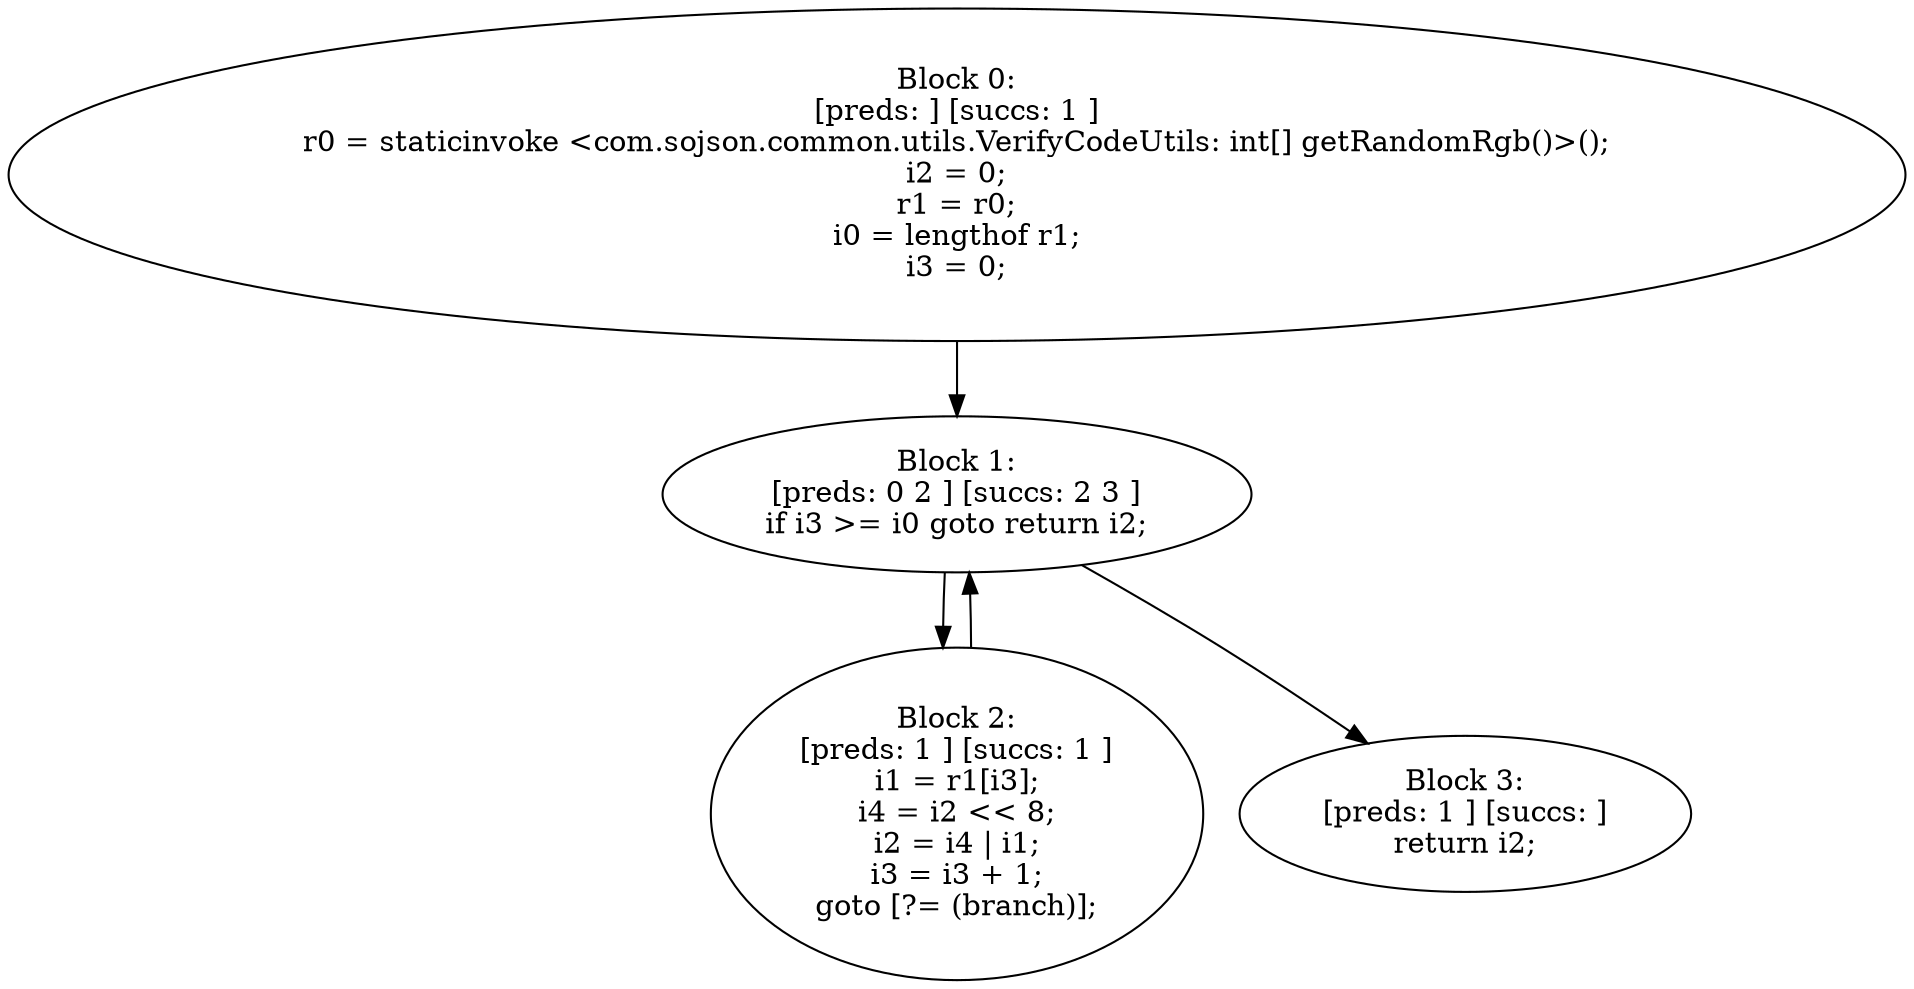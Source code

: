digraph "unitGraph" {
    "Block 0:
[preds: ] [succs: 1 ]
r0 = staticinvoke <com.sojson.common.utils.VerifyCodeUtils: int[] getRandomRgb()>();
i2 = 0;
r1 = r0;
i0 = lengthof r1;
i3 = 0;
"
    "Block 1:
[preds: 0 2 ] [succs: 2 3 ]
if i3 >= i0 goto return i2;
"
    "Block 2:
[preds: 1 ] [succs: 1 ]
i1 = r1[i3];
i4 = i2 << 8;
i2 = i4 | i1;
i3 = i3 + 1;
goto [?= (branch)];
"
    "Block 3:
[preds: 1 ] [succs: ]
return i2;
"
    "Block 0:
[preds: ] [succs: 1 ]
r0 = staticinvoke <com.sojson.common.utils.VerifyCodeUtils: int[] getRandomRgb()>();
i2 = 0;
r1 = r0;
i0 = lengthof r1;
i3 = 0;
"->"Block 1:
[preds: 0 2 ] [succs: 2 3 ]
if i3 >= i0 goto return i2;
";
    "Block 1:
[preds: 0 2 ] [succs: 2 3 ]
if i3 >= i0 goto return i2;
"->"Block 2:
[preds: 1 ] [succs: 1 ]
i1 = r1[i3];
i4 = i2 << 8;
i2 = i4 | i1;
i3 = i3 + 1;
goto [?= (branch)];
";
    "Block 1:
[preds: 0 2 ] [succs: 2 3 ]
if i3 >= i0 goto return i2;
"->"Block 3:
[preds: 1 ] [succs: ]
return i2;
";
    "Block 2:
[preds: 1 ] [succs: 1 ]
i1 = r1[i3];
i4 = i2 << 8;
i2 = i4 | i1;
i3 = i3 + 1;
goto [?= (branch)];
"->"Block 1:
[preds: 0 2 ] [succs: 2 3 ]
if i3 >= i0 goto return i2;
";
}
